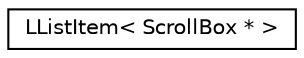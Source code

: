 digraph "Graphical Class Hierarchy"
{
 // LATEX_PDF_SIZE
  edge [fontname="Helvetica",fontsize="10",labelfontname="Helvetica",labelfontsize="10"];
  node [fontname="Helvetica",fontsize="10",shape=record];
  rankdir="LR";
  Node0 [label="LListItem\< ScrollBox * \>",height=0.2,width=0.4,color="black", fillcolor="white", style="filled",URL="$classLListItem.html",tooltip=" "];
}
